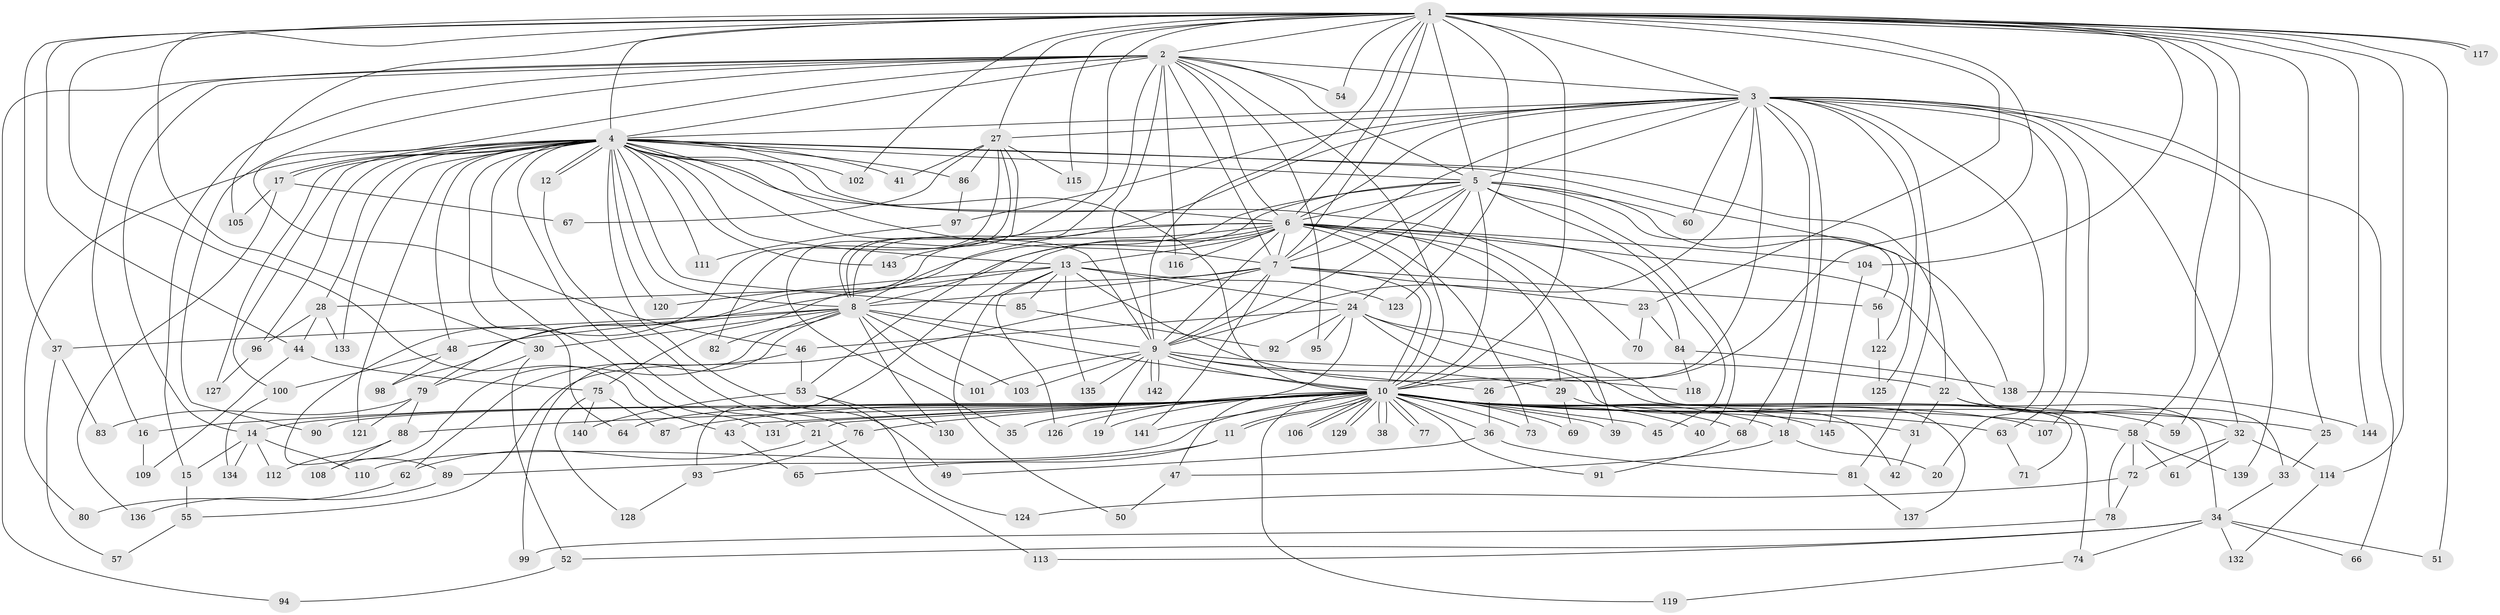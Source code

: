 // Generated by graph-tools (version 1.1) at 2025/44/03/09/25 04:44:19]
// undirected, 145 vertices, 315 edges
graph export_dot {
graph [start="1"]
  node [color=gray90,style=filled];
  1;
  2;
  3;
  4;
  5;
  6;
  7;
  8;
  9;
  10;
  11;
  12;
  13;
  14;
  15;
  16;
  17;
  18;
  19;
  20;
  21;
  22;
  23;
  24;
  25;
  26;
  27;
  28;
  29;
  30;
  31;
  32;
  33;
  34;
  35;
  36;
  37;
  38;
  39;
  40;
  41;
  42;
  43;
  44;
  45;
  46;
  47;
  48;
  49;
  50;
  51;
  52;
  53;
  54;
  55;
  56;
  57;
  58;
  59;
  60;
  61;
  62;
  63;
  64;
  65;
  66;
  67;
  68;
  69;
  70;
  71;
  72;
  73;
  74;
  75;
  76;
  77;
  78;
  79;
  80;
  81;
  82;
  83;
  84;
  85;
  86;
  87;
  88;
  89;
  90;
  91;
  92;
  93;
  94;
  95;
  96;
  97;
  98;
  99;
  100;
  101;
  102;
  103;
  104;
  105;
  106;
  107;
  108;
  109;
  110;
  111;
  112;
  113;
  114;
  115;
  116;
  117;
  118;
  119;
  120;
  121;
  122;
  123;
  124;
  125;
  126;
  127;
  128;
  129;
  130;
  131;
  132;
  133;
  134;
  135;
  136;
  137;
  138;
  139;
  140;
  141;
  142;
  143;
  144;
  145;
  1 -- 2;
  1 -- 3;
  1 -- 4;
  1 -- 5;
  1 -- 6;
  1 -- 7;
  1 -- 8;
  1 -- 9;
  1 -- 10;
  1 -- 23;
  1 -- 25;
  1 -- 26;
  1 -- 27;
  1 -- 30;
  1 -- 37;
  1 -- 43;
  1 -- 44;
  1 -- 51;
  1 -- 54;
  1 -- 58;
  1 -- 59;
  1 -- 102;
  1 -- 104;
  1 -- 105;
  1 -- 114;
  1 -- 115;
  1 -- 117;
  1 -- 117;
  1 -- 123;
  1 -- 144;
  2 -- 3;
  2 -- 4;
  2 -- 5;
  2 -- 6;
  2 -- 7;
  2 -- 8;
  2 -- 9;
  2 -- 10;
  2 -- 14;
  2 -- 15;
  2 -- 16;
  2 -- 46;
  2 -- 54;
  2 -- 90;
  2 -- 94;
  2 -- 95;
  2 -- 116;
  3 -- 4;
  3 -- 5;
  3 -- 6;
  3 -- 7;
  3 -- 8;
  3 -- 9;
  3 -- 10;
  3 -- 18;
  3 -- 20;
  3 -- 27;
  3 -- 32;
  3 -- 60;
  3 -- 63;
  3 -- 66;
  3 -- 68;
  3 -- 81;
  3 -- 97;
  3 -- 107;
  3 -- 125;
  3 -- 139;
  4 -- 5;
  4 -- 6;
  4 -- 7;
  4 -- 8;
  4 -- 9;
  4 -- 10;
  4 -- 12;
  4 -- 12;
  4 -- 13;
  4 -- 17;
  4 -- 17;
  4 -- 21;
  4 -- 22;
  4 -- 28;
  4 -- 41;
  4 -- 48;
  4 -- 49;
  4 -- 64;
  4 -- 70;
  4 -- 80;
  4 -- 85;
  4 -- 86;
  4 -- 96;
  4 -- 100;
  4 -- 102;
  4 -- 111;
  4 -- 120;
  4 -- 121;
  4 -- 122;
  4 -- 127;
  4 -- 131;
  4 -- 133;
  4 -- 143;
  5 -- 6;
  5 -- 7;
  5 -- 8;
  5 -- 9;
  5 -- 10;
  5 -- 24;
  5 -- 40;
  5 -- 45;
  5 -- 53;
  5 -- 56;
  5 -- 60;
  5 -- 138;
  6 -- 7;
  6 -- 8;
  6 -- 9;
  6 -- 10;
  6 -- 13;
  6 -- 29;
  6 -- 33;
  6 -- 39;
  6 -- 73;
  6 -- 75;
  6 -- 79;
  6 -- 84;
  6 -- 93;
  6 -- 104;
  6 -- 116;
  6 -- 143;
  7 -- 8;
  7 -- 9;
  7 -- 10;
  7 -- 23;
  7 -- 28;
  7 -- 55;
  7 -- 56;
  7 -- 141;
  8 -- 9;
  8 -- 10;
  8 -- 30;
  8 -- 37;
  8 -- 48;
  8 -- 82;
  8 -- 99;
  8 -- 101;
  8 -- 103;
  8 -- 108;
  8 -- 130;
  9 -- 10;
  9 -- 19;
  9 -- 22;
  9 -- 26;
  9 -- 29;
  9 -- 101;
  9 -- 103;
  9 -- 135;
  9 -- 142;
  9 -- 142;
  10 -- 11;
  10 -- 11;
  10 -- 14;
  10 -- 16;
  10 -- 18;
  10 -- 19;
  10 -- 21;
  10 -- 25;
  10 -- 31;
  10 -- 35;
  10 -- 36;
  10 -- 38;
  10 -- 38;
  10 -- 39;
  10 -- 40;
  10 -- 43;
  10 -- 45;
  10 -- 58;
  10 -- 59;
  10 -- 63;
  10 -- 64;
  10 -- 68;
  10 -- 69;
  10 -- 73;
  10 -- 76;
  10 -- 77;
  10 -- 77;
  10 -- 87;
  10 -- 88;
  10 -- 90;
  10 -- 91;
  10 -- 106;
  10 -- 106;
  10 -- 107;
  10 -- 110;
  10 -- 119;
  10 -- 126;
  10 -- 129;
  10 -- 129;
  10 -- 131;
  10 -- 141;
  10 -- 145;
  11 -- 65;
  11 -- 89;
  12 -- 76;
  13 -- 24;
  13 -- 50;
  13 -- 85;
  13 -- 98;
  13 -- 118;
  13 -- 120;
  13 -- 123;
  13 -- 126;
  13 -- 135;
  14 -- 15;
  14 -- 110;
  14 -- 112;
  14 -- 134;
  15 -- 55;
  16 -- 109;
  17 -- 67;
  17 -- 105;
  17 -- 136;
  18 -- 20;
  18 -- 47;
  21 -- 62;
  21 -- 113;
  22 -- 31;
  22 -- 32;
  22 -- 34;
  23 -- 70;
  23 -- 84;
  24 -- 46;
  24 -- 47;
  24 -- 71;
  24 -- 74;
  24 -- 92;
  24 -- 95;
  24 -- 137;
  25 -- 33;
  26 -- 36;
  27 -- 35;
  27 -- 41;
  27 -- 67;
  27 -- 82;
  27 -- 86;
  27 -- 89;
  27 -- 115;
  28 -- 44;
  28 -- 96;
  28 -- 133;
  29 -- 42;
  29 -- 69;
  30 -- 52;
  30 -- 79;
  31 -- 42;
  32 -- 61;
  32 -- 72;
  32 -- 114;
  33 -- 34;
  34 -- 51;
  34 -- 52;
  34 -- 66;
  34 -- 74;
  34 -- 113;
  34 -- 132;
  36 -- 49;
  36 -- 81;
  37 -- 57;
  37 -- 83;
  43 -- 65;
  44 -- 75;
  44 -- 109;
  46 -- 53;
  46 -- 62;
  47 -- 50;
  48 -- 98;
  48 -- 100;
  52 -- 94;
  53 -- 124;
  53 -- 130;
  53 -- 140;
  55 -- 57;
  56 -- 122;
  58 -- 61;
  58 -- 72;
  58 -- 78;
  58 -- 139;
  62 -- 80;
  63 -- 71;
  68 -- 91;
  72 -- 78;
  72 -- 124;
  74 -- 119;
  75 -- 87;
  75 -- 128;
  75 -- 140;
  76 -- 93;
  78 -- 99;
  79 -- 83;
  79 -- 88;
  79 -- 121;
  81 -- 137;
  84 -- 118;
  84 -- 138;
  85 -- 92;
  86 -- 97;
  88 -- 108;
  88 -- 112;
  89 -- 136;
  93 -- 128;
  96 -- 127;
  97 -- 111;
  100 -- 134;
  104 -- 145;
  114 -- 132;
  122 -- 125;
  138 -- 144;
}
